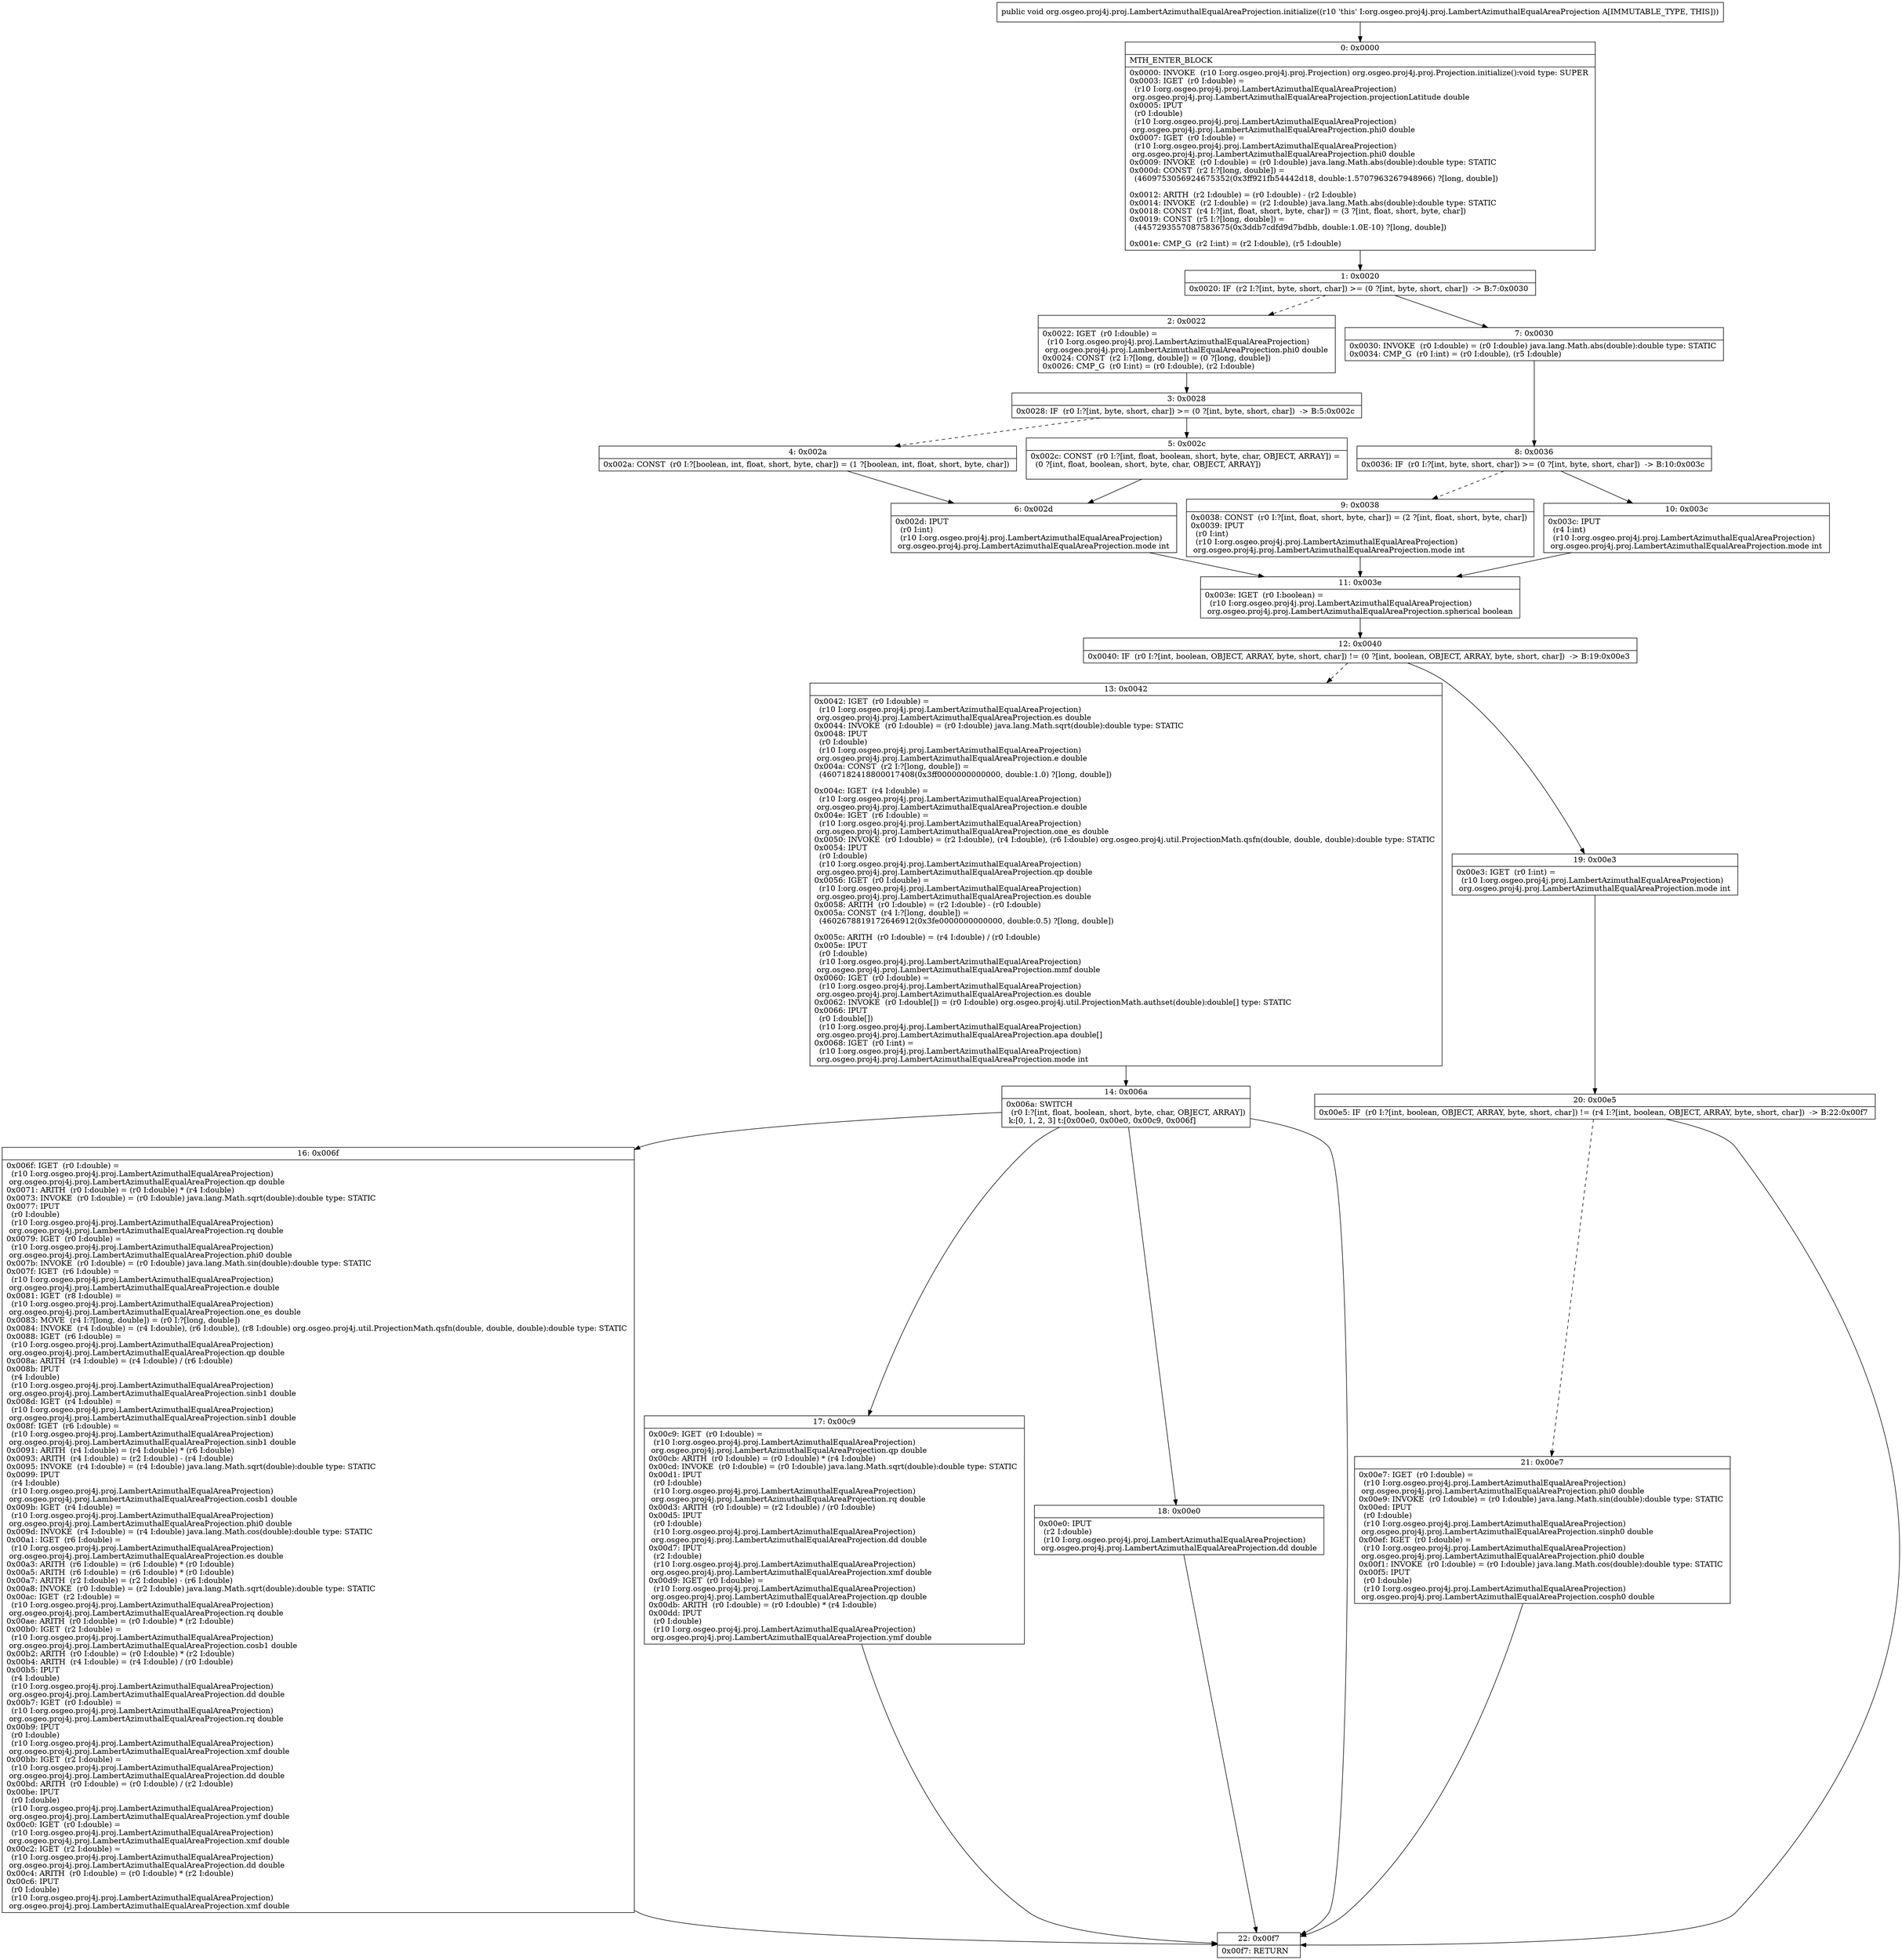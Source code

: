 digraph "CFG fororg.osgeo.proj4j.proj.LambertAzimuthalEqualAreaProjection.initialize()V" {
Node_0 [shape=record,label="{0\:\ 0x0000|MTH_ENTER_BLOCK\l|0x0000: INVOKE  (r10 I:org.osgeo.proj4j.proj.Projection) org.osgeo.proj4j.proj.Projection.initialize():void type: SUPER \l0x0003: IGET  (r0 I:double) = \l  (r10 I:org.osgeo.proj4j.proj.LambertAzimuthalEqualAreaProjection)\l org.osgeo.proj4j.proj.LambertAzimuthalEqualAreaProjection.projectionLatitude double \l0x0005: IPUT  \l  (r0 I:double)\l  (r10 I:org.osgeo.proj4j.proj.LambertAzimuthalEqualAreaProjection)\l org.osgeo.proj4j.proj.LambertAzimuthalEqualAreaProjection.phi0 double \l0x0007: IGET  (r0 I:double) = \l  (r10 I:org.osgeo.proj4j.proj.LambertAzimuthalEqualAreaProjection)\l org.osgeo.proj4j.proj.LambertAzimuthalEqualAreaProjection.phi0 double \l0x0009: INVOKE  (r0 I:double) = (r0 I:double) java.lang.Math.abs(double):double type: STATIC \l0x000d: CONST  (r2 I:?[long, double]) = \l  (4609753056924675352(0x3ff921fb54442d18, double:1.5707963267948966) ?[long, double])\l \l0x0012: ARITH  (r2 I:double) = (r0 I:double) \- (r2 I:double) \l0x0014: INVOKE  (r2 I:double) = (r2 I:double) java.lang.Math.abs(double):double type: STATIC \l0x0018: CONST  (r4 I:?[int, float, short, byte, char]) = (3 ?[int, float, short, byte, char]) \l0x0019: CONST  (r5 I:?[long, double]) = \l  (4457293557087583675(0x3ddb7cdfd9d7bdbb, double:1.0E\-10) ?[long, double])\l \l0x001e: CMP_G  (r2 I:int) = (r2 I:double), (r5 I:double) \l}"];
Node_1 [shape=record,label="{1\:\ 0x0020|0x0020: IF  (r2 I:?[int, byte, short, char]) \>= (0 ?[int, byte, short, char])  \-\> B:7:0x0030 \l}"];
Node_2 [shape=record,label="{2\:\ 0x0022|0x0022: IGET  (r0 I:double) = \l  (r10 I:org.osgeo.proj4j.proj.LambertAzimuthalEqualAreaProjection)\l org.osgeo.proj4j.proj.LambertAzimuthalEqualAreaProjection.phi0 double \l0x0024: CONST  (r2 I:?[long, double]) = (0 ?[long, double]) \l0x0026: CMP_G  (r0 I:int) = (r0 I:double), (r2 I:double) \l}"];
Node_3 [shape=record,label="{3\:\ 0x0028|0x0028: IF  (r0 I:?[int, byte, short, char]) \>= (0 ?[int, byte, short, char])  \-\> B:5:0x002c \l}"];
Node_4 [shape=record,label="{4\:\ 0x002a|0x002a: CONST  (r0 I:?[boolean, int, float, short, byte, char]) = (1 ?[boolean, int, float, short, byte, char]) \l}"];
Node_5 [shape=record,label="{5\:\ 0x002c|0x002c: CONST  (r0 I:?[int, float, boolean, short, byte, char, OBJECT, ARRAY]) = \l  (0 ?[int, float, boolean, short, byte, char, OBJECT, ARRAY])\l \l}"];
Node_6 [shape=record,label="{6\:\ 0x002d|0x002d: IPUT  \l  (r0 I:int)\l  (r10 I:org.osgeo.proj4j.proj.LambertAzimuthalEqualAreaProjection)\l org.osgeo.proj4j.proj.LambertAzimuthalEqualAreaProjection.mode int \l}"];
Node_7 [shape=record,label="{7\:\ 0x0030|0x0030: INVOKE  (r0 I:double) = (r0 I:double) java.lang.Math.abs(double):double type: STATIC \l0x0034: CMP_G  (r0 I:int) = (r0 I:double), (r5 I:double) \l}"];
Node_8 [shape=record,label="{8\:\ 0x0036|0x0036: IF  (r0 I:?[int, byte, short, char]) \>= (0 ?[int, byte, short, char])  \-\> B:10:0x003c \l}"];
Node_9 [shape=record,label="{9\:\ 0x0038|0x0038: CONST  (r0 I:?[int, float, short, byte, char]) = (2 ?[int, float, short, byte, char]) \l0x0039: IPUT  \l  (r0 I:int)\l  (r10 I:org.osgeo.proj4j.proj.LambertAzimuthalEqualAreaProjection)\l org.osgeo.proj4j.proj.LambertAzimuthalEqualAreaProjection.mode int \l}"];
Node_10 [shape=record,label="{10\:\ 0x003c|0x003c: IPUT  \l  (r4 I:int)\l  (r10 I:org.osgeo.proj4j.proj.LambertAzimuthalEqualAreaProjection)\l org.osgeo.proj4j.proj.LambertAzimuthalEqualAreaProjection.mode int \l}"];
Node_11 [shape=record,label="{11\:\ 0x003e|0x003e: IGET  (r0 I:boolean) = \l  (r10 I:org.osgeo.proj4j.proj.LambertAzimuthalEqualAreaProjection)\l org.osgeo.proj4j.proj.LambertAzimuthalEqualAreaProjection.spherical boolean \l}"];
Node_12 [shape=record,label="{12\:\ 0x0040|0x0040: IF  (r0 I:?[int, boolean, OBJECT, ARRAY, byte, short, char]) != (0 ?[int, boolean, OBJECT, ARRAY, byte, short, char])  \-\> B:19:0x00e3 \l}"];
Node_13 [shape=record,label="{13\:\ 0x0042|0x0042: IGET  (r0 I:double) = \l  (r10 I:org.osgeo.proj4j.proj.LambertAzimuthalEqualAreaProjection)\l org.osgeo.proj4j.proj.LambertAzimuthalEqualAreaProjection.es double \l0x0044: INVOKE  (r0 I:double) = (r0 I:double) java.lang.Math.sqrt(double):double type: STATIC \l0x0048: IPUT  \l  (r0 I:double)\l  (r10 I:org.osgeo.proj4j.proj.LambertAzimuthalEqualAreaProjection)\l org.osgeo.proj4j.proj.LambertAzimuthalEqualAreaProjection.e double \l0x004a: CONST  (r2 I:?[long, double]) = \l  (4607182418800017408(0x3ff0000000000000, double:1.0) ?[long, double])\l \l0x004c: IGET  (r4 I:double) = \l  (r10 I:org.osgeo.proj4j.proj.LambertAzimuthalEqualAreaProjection)\l org.osgeo.proj4j.proj.LambertAzimuthalEqualAreaProjection.e double \l0x004e: IGET  (r6 I:double) = \l  (r10 I:org.osgeo.proj4j.proj.LambertAzimuthalEqualAreaProjection)\l org.osgeo.proj4j.proj.LambertAzimuthalEqualAreaProjection.one_es double \l0x0050: INVOKE  (r0 I:double) = (r2 I:double), (r4 I:double), (r6 I:double) org.osgeo.proj4j.util.ProjectionMath.qsfn(double, double, double):double type: STATIC \l0x0054: IPUT  \l  (r0 I:double)\l  (r10 I:org.osgeo.proj4j.proj.LambertAzimuthalEqualAreaProjection)\l org.osgeo.proj4j.proj.LambertAzimuthalEqualAreaProjection.qp double \l0x0056: IGET  (r0 I:double) = \l  (r10 I:org.osgeo.proj4j.proj.LambertAzimuthalEqualAreaProjection)\l org.osgeo.proj4j.proj.LambertAzimuthalEqualAreaProjection.es double \l0x0058: ARITH  (r0 I:double) = (r2 I:double) \- (r0 I:double) \l0x005a: CONST  (r4 I:?[long, double]) = \l  (4602678819172646912(0x3fe0000000000000, double:0.5) ?[long, double])\l \l0x005c: ARITH  (r0 I:double) = (r4 I:double) \/ (r0 I:double) \l0x005e: IPUT  \l  (r0 I:double)\l  (r10 I:org.osgeo.proj4j.proj.LambertAzimuthalEqualAreaProjection)\l org.osgeo.proj4j.proj.LambertAzimuthalEqualAreaProjection.mmf double \l0x0060: IGET  (r0 I:double) = \l  (r10 I:org.osgeo.proj4j.proj.LambertAzimuthalEqualAreaProjection)\l org.osgeo.proj4j.proj.LambertAzimuthalEqualAreaProjection.es double \l0x0062: INVOKE  (r0 I:double[]) = (r0 I:double) org.osgeo.proj4j.util.ProjectionMath.authset(double):double[] type: STATIC \l0x0066: IPUT  \l  (r0 I:double[])\l  (r10 I:org.osgeo.proj4j.proj.LambertAzimuthalEqualAreaProjection)\l org.osgeo.proj4j.proj.LambertAzimuthalEqualAreaProjection.apa double[] \l0x0068: IGET  (r0 I:int) = \l  (r10 I:org.osgeo.proj4j.proj.LambertAzimuthalEqualAreaProjection)\l org.osgeo.proj4j.proj.LambertAzimuthalEqualAreaProjection.mode int \l}"];
Node_14 [shape=record,label="{14\:\ 0x006a|0x006a: SWITCH  \l  (r0 I:?[int, float, boolean, short, byte, char, OBJECT, ARRAY])\l k:[0, 1, 2, 3] t:[0x00e0, 0x00e0, 0x00c9, 0x006f] \l}"];
Node_16 [shape=record,label="{16\:\ 0x006f|0x006f: IGET  (r0 I:double) = \l  (r10 I:org.osgeo.proj4j.proj.LambertAzimuthalEqualAreaProjection)\l org.osgeo.proj4j.proj.LambertAzimuthalEqualAreaProjection.qp double \l0x0071: ARITH  (r0 I:double) = (r0 I:double) * (r4 I:double) \l0x0073: INVOKE  (r0 I:double) = (r0 I:double) java.lang.Math.sqrt(double):double type: STATIC \l0x0077: IPUT  \l  (r0 I:double)\l  (r10 I:org.osgeo.proj4j.proj.LambertAzimuthalEqualAreaProjection)\l org.osgeo.proj4j.proj.LambertAzimuthalEqualAreaProjection.rq double \l0x0079: IGET  (r0 I:double) = \l  (r10 I:org.osgeo.proj4j.proj.LambertAzimuthalEqualAreaProjection)\l org.osgeo.proj4j.proj.LambertAzimuthalEqualAreaProjection.phi0 double \l0x007b: INVOKE  (r0 I:double) = (r0 I:double) java.lang.Math.sin(double):double type: STATIC \l0x007f: IGET  (r6 I:double) = \l  (r10 I:org.osgeo.proj4j.proj.LambertAzimuthalEqualAreaProjection)\l org.osgeo.proj4j.proj.LambertAzimuthalEqualAreaProjection.e double \l0x0081: IGET  (r8 I:double) = \l  (r10 I:org.osgeo.proj4j.proj.LambertAzimuthalEqualAreaProjection)\l org.osgeo.proj4j.proj.LambertAzimuthalEqualAreaProjection.one_es double \l0x0083: MOVE  (r4 I:?[long, double]) = (r0 I:?[long, double]) \l0x0084: INVOKE  (r4 I:double) = (r4 I:double), (r6 I:double), (r8 I:double) org.osgeo.proj4j.util.ProjectionMath.qsfn(double, double, double):double type: STATIC \l0x0088: IGET  (r6 I:double) = \l  (r10 I:org.osgeo.proj4j.proj.LambertAzimuthalEqualAreaProjection)\l org.osgeo.proj4j.proj.LambertAzimuthalEqualAreaProjection.qp double \l0x008a: ARITH  (r4 I:double) = (r4 I:double) \/ (r6 I:double) \l0x008b: IPUT  \l  (r4 I:double)\l  (r10 I:org.osgeo.proj4j.proj.LambertAzimuthalEqualAreaProjection)\l org.osgeo.proj4j.proj.LambertAzimuthalEqualAreaProjection.sinb1 double \l0x008d: IGET  (r4 I:double) = \l  (r10 I:org.osgeo.proj4j.proj.LambertAzimuthalEqualAreaProjection)\l org.osgeo.proj4j.proj.LambertAzimuthalEqualAreaProjection.sinb1 double \l0x008f: IGET  (r6 I:double) = \l  (r10 I:org.osgeo.proj4j.proj.LambertAzimuthalEqualAreaProjection)\l org.osgeo.proj4j.proj.LambertAzimuthalEqualAreaProjection.sinb1 double \l0x0091: ARITH  (r4 I:double) = (r4 I:double) * (r6 I:double) \l0x0093: ARITH  (r4 I:double) = (r2 I:double) \- (r4 I:double) \l0x0095: INVOKE  (r4 I:double) = (r4 I:double) java.lang.Math.sqrt(double):double type: STATIC \l0x0099: IPUT  \l  (r4 I:double)\l  (r10 I:org.osgeo.proj4j.proj.LambertAzimuthalEqualAreaProjection)\l org.osgeo.proj4j.proj.LambertAzimuthalEqualAreaProjection.cosb1 double \l0x009b: IGET  (r4 I:double) = \l  (r10 I:org.osgeo.proj4j.proj.LambertAzimuthalEqualAreaProjection)\l org.osgeo.proj4j.proj.LambertAzimuthalEqualAreaProjection.phi0 double \l0x009d: INVOKE  (r4 I:double) = (r4 I:double) java.lang.Math.cos(double):double type: STATIC \l0x00a1: IGET  (r6 I:double) = \l  (r10 I:org.osgeo.proj4j.proj.LambertAzimuthalEqualAreaProjection)\l org.osgeo.proj4j.proj.LambertAzimuthalEqualAreaProjection.es double \l0x00a3: ARITH  (r6 I:double) = (r6 I:double) * (r0 I:double) \l0x00a5: ARITH  (r6 I:double) = (r6 I:double) * (r0 I:double) \l0x00a7: ARITH  (r2 I:double) = (r2 I:double) \- (r6 I:double) \l0x00a8: INVOKE  (r0 I:double) = (r2 I:double) java.lang.Math.sqrt(double):double type: STATIC \l0x00ac: IGET  (r2 I:double) = \l  (r10 I:org.osgeo.proj4j.proj.LambertAzimuthalEqualAreaProjection)\l org.osgeo.proj4j.proj.LambertAzimuthalEqualAreaProjection.rq double \l0x00ae: ARITH  (r0 I:double) = (r0 I:double) * (r2 I:double) \l0x00b0: IGET  (r2 I:double) = \l  (r10 I:org.osgeo.proj4j.proj.LambertAzimuthalEqualAreaProjection)\l org.osgeo.proj4j.proj.LambertAzimuthalEqualAreaProjection.cosb1 double \l0x00b2: ARITH  (r0 I:double) = (r0 I:double) * (r2 I:double) \l0x00b4: ARITH  (r4 I:double) = (r4 I:double) \/ (r0 I:double) \l0x00b5: IPUT  \l  (r4 I:double)\l  (r10 I:org.osgeo.proj4j.proj.LambertAzimuthalEqualAreaProjection)\l org.osgeo.proj4j.proj.LambertAzimuthalEqualAreaProjection.dd double \l0x00b7: IGET  (r0 I:double) = \l  (r10 I:org.osgeo.proj4j.proj.LambertAzimuthalEqualAreaProjection)\l org.osgeo.proj4j.proj.LambertAzimuthalEqualAreaProjection.rq double \l0x00b9: IPUT  \l  (r0 I:double)\l  (r10 I:org.osgeo.proj4j.proj.LambertAzimuthalEqualAreaProjection)\l org.osgeo.proj4j.proj.LambertAzimuthalEqualAreaProjection.xmf double \l0x00bb: IGET  (r2 I:double) = \l  (r10 I:org.osgeo.proj4j.proj.LambertAzimuthalEqualAreaProjection)\l org.osgeo.proj4j.proj.LambertAzimuthalEqualAreaProjection.dd double \l0x00bd: ARITH  (r0 I:double) = (r0 I:double) \/ (r2 I:double) \l0x00be: IPUT  \l  (r0 I:double)\l  (r10 I:org.osgeo.proj4j.proj.LambertAzimuthalEqualAreaProjection)\l org.osgeo.proj4j.proj.LambertAzimuthalEqualAreaProjection.ymf double \l0x00c0: IGET  (r0 I:double) = \l  (r10 I:org.osgeo.proj4j.proj.LambertAzimuthalEqualAreaProjection)\l org.osgeo.proj4j.proj.LambertAzimuthalEqualAreaProjection.xmf double \l0x00c2: IGET  (r2 I:double) = \l  (r10 I:org.osgeo.proj4j.proj.LambertAzimuthalEqualAreaProjection)\l org.osgeo.proj4j.proj.LambertAzimuthalEqualAreaProjection.dd double \l0x00c4: ARITH  (r0 I:double) = (r0 I:double) * (r2 I:double) \l0x00c6: IPUT  \l  (r0 I:double)\l  (r10 I:org.osgeo.proj4j.proj.LambertAzimuthalEqualAreaProjection)\l org.osgeo.proj4j.proj.LambertAzimuthalEqualAreaProjection.xmf double \l}"];
Node_17 [shape=record,label="{17\:\ 0x00c9|0x00c9: IGET  (r0 I:double) = \l  (r10 I:org.osgeo.proj4j.proj.LambertAzimuthalEqualAreaProjection)\l org.osgeo.proj4j.proj.LambertAzimuthalEqualAreaProjection.qp double \l0x00cb: ARITH  (r0 I:double) = (r0 I:double) * (r4 I:double) \l0x00cd: INVOKE  (r0 I:double) = (r0 I:double) java.lang.Math.sqrt(double):double type: STATIC \l0x00d1: IPUT  \l  (r0 I:double)\l  (r10 I:org.osgeo.proj4j.proj.LambertAzimuthalEqualAreaProjection)\l org.osgeo.proj4j.proj.LambertAzimuthalEqualAreaProjection.rq double \l0x00d3: ARITH  (r0 I:double) = (r2 I:double) \/ (r0 I:double) \l0x00d5: IPUT  \l  (r0 I:double)\l  (r10 I:org.osgeo.proj4j.proj.LambertAzimuthalEqualAreaProjection)\l org.osgeo.proj4j.proj.LambertAzimuthalEqualAreaProjection.dd double \l0x00d7: IPUT  \l  (r2 I:double)\l  (r10 I:org.osgeo.proj4j.proj.LambertAzimuthalEqualAreaProjection)\l org.osgeo.proj4j.proj.LambertAzimuthalEqualAreaProjection.xmf double \l0x00d9: IGET  (r0 I:double) = \l  (r10 I:org.osgeo.proj4j.proj.LambertAzimuthalEqualAreaProjection)\l org.osgeo.proj4j.proj.LambertAzimuthalEqualAreaProjection.qp double \l0x00db: ARITH  (r0 I:double) = (r0 I:double) * (r4 I:double) \l0x00dd: IPUT  \l  (r0 I:double)\l  (r10 I:org.osgeo.proj4j.proj.LambertAzimuthalEqualAreaProjection)\l org.osgeo.proj4j.proj.LambertAzimuthalEqualAreaProjection.ymf double \l}"];
Node_18 [shape=record,label="{18\:\ 0x00e0|0x00e0: IPUT  \l  (r2 I:double)\l  (r10 I:org.osgeo.proj4j.proj.LambertAzimuthalEqualAreaProjection)\l org.osgeo.proj4j.proj.LambertAzimuthalEqualAreaProjection.dd double \l}"];
Node_19 [shape=record,label="{19\:\ 0x00e3|0x00e3: IGET  (r0 I:int) = \l  (r10 I:org.osgeo.proj4j.proj.LambertAzimuthalEqualAreaProjection)\l org.osgeo.proj4j.proj.LambertAzimuthalEqualAreaProjection.mode int \l}"];
Node_20 [shape=record,label="{20\:\ 0x00e5|0x00e5: IF  (r0 I:?[int, boolean, OBJECT, ARRAY, byte, short, char]) != (r4 I:?[int, boolean, OBJECT, ARRAY, byte, short, char])  \-\> B:22:0x00f7 \l}"];
Node_21 [shape=record,label="{21\:\ 0x00e7|0x00e7: IGET  (r0 I:double) = \l  (r10 I:org.osgeo.proj4j.proj.LambertAzimuthalEqualAreaProjection)\l org.osgeo.proj4j.proj.LambertAzimuthalEqualAreaProjection.phi0 double \l0x00e9: INVOKE  (r0 I:double) = (r0 I:double) java.lang.Math.sin(double):double type: STATIC \l0x00ed: IPUT  \l  (r0 I:double)\l  (r10 I:org.osgeo.proj4j.proj.LambertAzimuthalEqualAreaProjection)\l org.osgeo.proj4j.proj.LambertAzimuthalEqualAreaProjection.sinph0 double \l0x00ef: IGET  (r0 I:double) = \l  (r10 I:org.osgeo.proj4j.proj.LambertAzimuthalEqualAreaProjection)\l org.osgeo.proj4j.proj.LambertAzimuthalEqualAreaProjection.phi0 double \l0x00f1: INVOKE  (r0 I:double) = (r0 I:double) java.lang.Math.cos(double):double type: STATIC \l0x00f5: IPUT  \l  (r0 I:double)\l  (r10 I:org.osgeo.proj4j.proj.LambertAzimuthalEqualAreaProjection)\l org.osgeo.proj4j.proj.LambertAzimuthalEqualAreaProjection.cosph0 double \l}"];
Node_22 [shape=record,label="{22\:\ 0x00f7|0x00f7: RETURN   \l}"];
MethodNode[shape=record,label="{public void org.osgeo.proj4j.proj.LambertAzimuthalEqualAreaProjection.initialize((r10 'this' I:org.osgeo.proj4j.proj.LambertAzimuthalEqualAreaProjection A[IMMUTABLE_TYPE, THIS])) }"];
MethodNode -> Node_0;
Node_0 -> Node_1;
Node_1 -> Node_2[style=dashed];
Node_1 -> Node_7;
Node_2 -> Node_3;
Node_3 -> Node_4[style=dashed];
Node_3 -> Node_5;
Node_4 -> Node_6;
Node_5 -> Node_6;
Node_6 -> Node_11;
Node_7 -> Node_8;
Node_8 -> Node_9[style=dashed];
Node_8 -> Node_10;
Node_9 -> Node_11;
Node_10 -> Node_11;
Node_11 -> Node_12;
Node_12 -> Node_13[style=dashed];
Node_12 -> Node_19;
Node_13 -> Node_14;
Node_14 -> Node_16;
Node_14 -> Node_17;
Node_14 -> Node_18;
Node_14 -> Node_22;
Node_16 -> Node_22;
Node_17 -> Node_22;
Node_18 -> Node_22;
Node_19 -> Node_20;
Node_20 -> Node_21[style=dashed];
Node_20 -> Node_22;
Node_21 -> Node_22;
}

